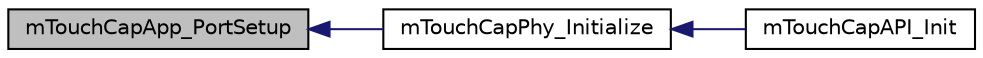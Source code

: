 digraph "mTouchCapApp_PortSetup"
{
  edge [fontname="Helvetica",fontsize="10",labelfontname="Helvetica",labelfontsize="10"];
  node [fontname="Helvetica",fontsize="10",shape=record];
  rankdir="LR";
  Node1 [label="mTouchCapApp_PortSetup",height=0.2,width=0.4,color="black", fillcolor="grey75", style="filled", fontcolor="black"];
  Node1 -> Node2 [dir="back",color="midnightblue",fontsize="10",style="solid",fontname="Helvetica"];
  Node2 [label="mTouchCapPhy_Initialize",height=0.2,width=0.4,color="black", fillcolor="white", style="filled",URL="$m_touch_cap_phy_8c.html#a89766c750c6810c3aeec39bdc5ae516a"];
  Node2 -> Node3 [dir="back",color="midnightblue",fontsize="10",style="solid",fontname="Helvetica"];
  Node3 [label="mTouchCapAPI_Init",height=0.2,width=0.4,color="black", fillcolor="white", style="filled",URL="$m_touch_cap_a_p_i_8c.html#a8d4929c942583a670768f86a896348d0"];
}
